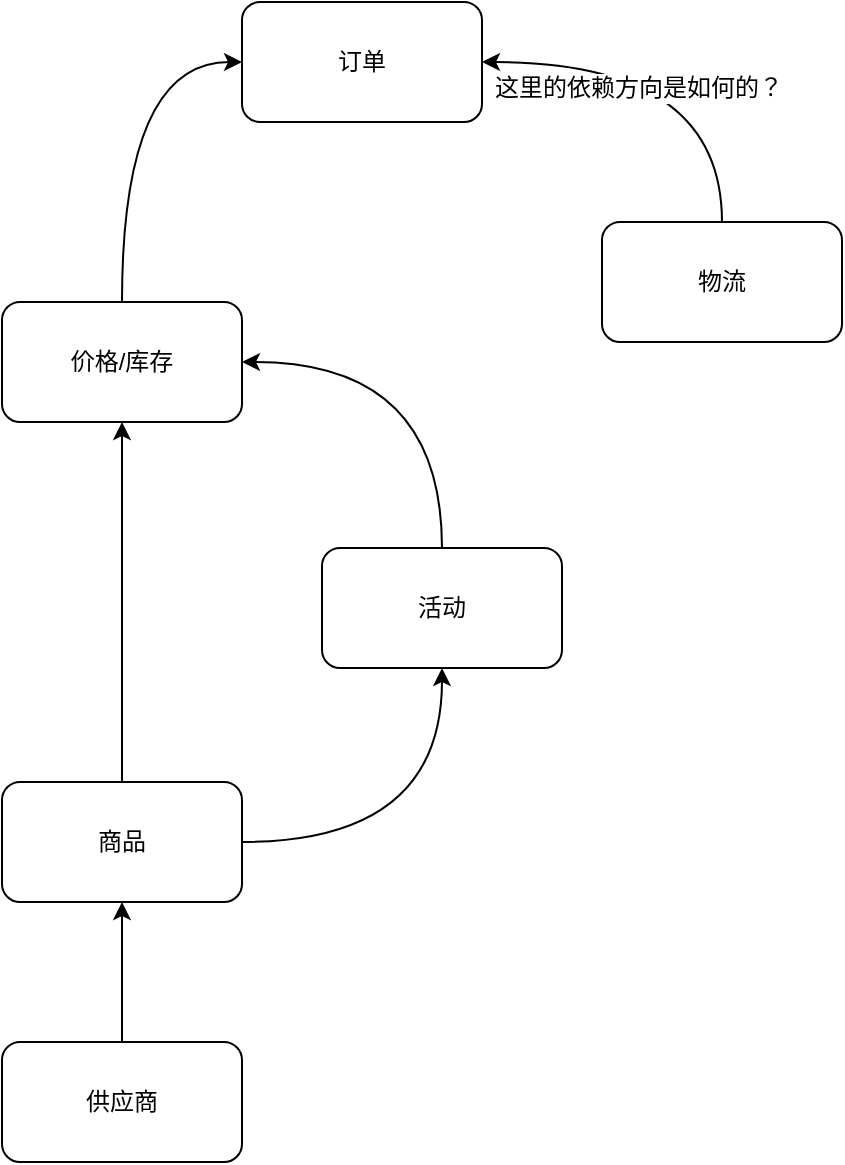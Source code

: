 <mxfile type="github" version="12.9.4" pages="2">
  <diagram id="e7e014a7-5840-1c2e-5031-d8a46d1fe8dd" name="域划分及依赖关系">
    <mxGraphModel grid="1" shadow="0" math="0" background="#ffffff" pageHeight="826" pageWidth="1169" pageScale="1" page="1" fold="1" arrows="1" connect="1" tooltips="1" guides="1" gridSize="10" dy="912" dx="1422">
      <root>
        <mxCell id="0" />
        <mxCell id="1" parent="0" />
        <mxCell id="yR1TMCCngbWYEgnoR-3_-47" value="" parent="1" style="edgeStyle=orthogonalEdgeStyle;rounded=0;orthogonalLoop=1;jettySize=auto;html=1;" edge="1" target="yR1TMCCngbWYEgnoR-3_-43" source="yR1TMCCngbWYEgnoR-3_-41">
          <mxGeometry as="geometry" relative="1" />
        </mxCell>
        <mxCell id="yR1TMCCngbWYEgnoR-3_-48" parent="1" style="edgeStyle=orthogonalEdgeStyle;rounded=0;orthogonalLoop=1;jettySize=auto;html=1;entryX=0.5;entryY=1;entryDx=0;entryDy=0;curved=1;" edge="1" target="yR1TMCCngbWYEgnoR-3_-44" source="yR1TMCCngbWYEgnoR-3_-41">
          <mxGeometry as="geometry" relative="1" />
        </mxCell>
        <mxCell id="yR1TMCCngbWYEgnoR-3_-41" value="商品" parent="1" vertex="1" style="rounded=1;whiteSpace=wrap;html=1;">
          <mxGeometry as="geometry" height="60" width="120" y="470" x="50" />
        </mxCell>
        <mxCell id="yR1TMCCngbWYEgnoR-3_-46" value="" parent="1" style="edgeStyle=orthogonalEdgeStyle;rounded=0;orthogonalLoop=1;jettySize=auto;html=1;curved=1;" edge="1" target="yR1TMCCngbWYEgnoR-3_-41" source="yR1TMCCngbWYEgnoR-3_-42">
          <mxGeometry as="geometry" relative="1" />
        </mxCell>
        <mxCell id="yR1TMCCngbWYEgnoR-3_-42" value="供应商" parent="1" vertex="1" style="rounded=1;whiteSpace=wrap;html=1;">
          <mxGeometry as="geometry" height="60" width="120" y="600" x="50" />
        </mxCell>
        <mxCell id="yR1TMCCngbWYEgnoR-3_-49" parent="1" style="edgeStyle=orthogonalEdgeStyle;rounded=0;orthogonalLoop=1;jettySize=auto;html=1;exitX=0.5;exitY=0;exitDx=0;exitDy=0;entryX=0;entryY=0.5;entryDx=0;entryDy=0;curved=1;" edge="1" target="yR1TMCCngbWYEgnoR-3_-45" source="yR1TMCCngbWYEgnoR-3_-43">
          <mxGeometry as="geometry" relative="1" />
        </mxCell>
        <mxCell id="yR1TMCCngbWYEgnoR-3_-43" value="价格/库存" parent="1" vertex="1" style="rounded=1;whiteSpace=wrap;html=1;">
          <mxGeometry as="geometry" height="60" width="120" y="230" x="50" />
        </mxCell>
        <mxCell id="yR1TMCCngbWYEgnoR-3_-51" parent="1" style="rounded=0;orthogonalLoop=1;jettySize=auto;html=1;entryX=1;entryY=0.5;entryDx=0;entryDy=0;exitX=0.5;exitY=0;exitDx=0;exitDy=0;elbow=vertical;edgeStyle=orthogonalEdgeStyle;curved=1;" edge="1" target="yR1TMCCngbWYEgnoR-3_-43" source="yR1TMCCngbWYEgnoR-3_-44">
          <mxGeometry as="geometry" relative="1" />
        </mxCell>
        <mxCell id="yR1TMCCngbWYEgnoR-3_-44" value="活动" parent="1" vertex="1" style="rounded=1;whiteSpace=wrap;html=1;">
          <mxGeometry as="geometry" height="60" width="120" y="353" x="210" />
        </mxCell>
        <mxCell id="yR1TMCCngbWYEgnoR-3_-45" value="订单" parent="1" vertex="1" style="rounded=1;whiteSpace=wrap;html=1;">
          <mxGeometry as="geometry" height="60" width="120" y="80" x="170" />
        </mxCell>
        <mxCell id="yR1TMCCngbWYEgnoR-3_-55" parent="1" style="edgeStyle=orthogonalEdgeStyle;curved=1;rounded=0;orthogonalLoop=1;jettySize=auto;html=1;exitX=0.5;exitY=0;exitDx=0;exitDy=0;entryX=1;entryY=0.5;entryDx=0;entryDy=0;" edge="1" target="yR1TMCCngbWYEgnoR-3_-45" source="yR1TMCCngbWYEgnoR-3_-53">
          <mxGeometry as="geometry" relative="1" />
        </mxCell>
        <mxCell id="yR1TMCCngbWYEgnoR-3_-56" value="这里的依赖方向是如何的？" parent="yR1TMCCngbWYEgnoR-3_-55" vertex="1" style="text;html=1;align=center;verticalAlign=middle;resizable=0;points=[];labelBackgroundColor=#ffffff;" connectable="0">
          <mxGeometry as="geometry" y="13" x="0.22" relative="1">
            <mxPoint as="offset" />
          </mxGeometry>
        </mxCell>
        <mxCell id="yR1TMCCngbWYEgnoR-3_-53" value="物流" parent="1" vertex="1" style="rounded=1;whiteSpace=wrap;html=1;">
          <mxGeometry as="geometry" height="60" width="120" y="190" x="350" />
        </mxCell>
      </root>
    </mxGraphModel>
  </diagram>
  <diagram id="Oza5TP0B8G4q6x-57-xQ" name="业务实体1对1关系的设计">
    <mxGraphModel grid="1" shadow="0" math="0" pageHeight="1169" pageWidth="827" pageScale="1" page="1" fold="1" arrows="1" connect="1" tooltips="1" guides="1" gridSize="10" dy="912" dx="1422">
      <root>
        <mxCell id="g_I85KlBNZ0irVnc1Mws-0" />
        <mxCell id="g_I85KlBNZ0irVnc1Mws-1" parent="g_I85KlBNZ0irVnc1Mws-0" />
        <mxCell id="g_I85KlBNZ0irVnc1Mws-2" value="" parent="g_I85KlBNZ0irVnc1Mws-1" style="edgeStyle=orthogonalEdgeStyle;curved=1;rounded=0;orthogonalLoop=1;jettySize=auto;html=1;exitX=0.5;exitY=0;exitDx=0;exitDy=0;entryX=0;entryY=0.5;entryDx=0;entryDy=0;" edge="1" target="g_I85KlBNZ0irVnc1Mws-9" source="g_I85KlBNZ0irVnc1Mws-8">
          <mxGeometry as="geometry" relative="1" />
        </mxCell>
        <mxCell id="g_I85KlBNZ0irVnc1Mws-3" value="&lt;b&gt;1&lt;/b&gt;" parent="g_I85KlBNZ0irVnc1Mws-2" vertex="1" style="text;html=1;align=center;verticalAlign=middle;resizable=0;points=[];labelBackgroundColor=#ffffff;" connectable="0">
          <mxGeometry as="geometry" x="-0.868" relative="1">
            <mxPoint as="offset" />
          </mxGeometry>
        </mxCell>
        <mxCell id="g_I85KlBNZ0irVnc1Mws-4" value="1" parent="g_I85KlBNZ0irVnc1Mws-2" vertex="1" style="text;html=1;align=center;verticalAlign=middle;resizable=0;points=[];labelBackgroundColor=#ffffff;" connectable="0">
          <mxGeometry as="geometry" y="1" x="0.837" relative="1">
            <mxPoint as="offset" />
          </mxGeometry>
        </mxCell>
        <mxCell id="g_I85KlBNZ0irVnc1Mws-5" parent="g_I85KlBNZ0irVnc1Mws-1" style="edgeStyle=orthogonalEdgeStyle;curved=1;rounded=0;orthogonalLoop=1;jettySize=auto;html=1;exitX=0.5;exitY=1;exitDx=0;exitDy=0;entryX=0;entryY=0.5;entryDx=0;entryDy=0;" edge="1" target="g_I85KlBNZ0irVnc1Mws-10" source="g_I85KlBNZ0irVnc1Mws-8">
          <mxGeometry as="geometry" relative="1" />
        </mxCell>
        <mxCell id="g_I85KlBNZ0irVnc1Mws-6" value="&lt;b&gt;1&lt;/b&gt;" parent="g_I85KlBNZ0irVnc1Mws-5" vertex="1" style="text;html=1;align=center;verticalAlign=middle;resizable=0;points=[];labelBackgroundColor=#ffffff;" connectable="0">
          <mxGeometry as="geometry" y="-1" x="-0.882" relative="1">
            <mxPoint as="offset" />
          </mxGeometry>
        </mxCell>
        <mxCell id="g_I85KlBNZ0irVnc1Mws-7" value="1" parent="g_I85KlBNZ0irVnc1Mws-5" vertex="1" style="text;html=1;align=center;verticalAlign=middle;resizable=0;points=[];labelBackgroundColor=#ffffff;" connectable="0">
          <mxGeometry as="geometry" y="4" x="0.818" relative="1">
            <mxPoint as="offset" />
          </mxGeometry>
        </mxCell>
        <mxCell id="g_I85KlBNZ0irVnc1Mws-8" value="A" parent="g_I85KlBNZ0irVnc1Mws-1" vertex="1" style="rounded=1;whiteSpace=wrap;html=1;">
          <mxGeometry as="geometry" height="60" width="120" y="150" x="310" />
        </mxCell>
        <mxCell id="g_I85KlBNZ0irVnc1Mws-9" value="B" parent="g_I85KlBNZ0irVnc1Mws-1" vertex="1" style="rounded=1;whiteSpace=wrap;html=1;">
          <mxGeometry as="geometry" height="60" width="120" y="60" x="540" />
        </mxCell>
        <mxCell id="g_I85KlBNZ0irVnc1Mws-10" value="C" parent="g_I85KlBNZ0irVnc1Mws-1" vertex="1" style="rounded=1;whiteSpace=wrap;html=1;">
          <mxGeometry as="geometry" height="60" width="120" y="240" x="540" />
        </mxCell>
        <mxCell id="g_I85KlBNZ0irVnc1Mws-11" value="" parent="g_I85KlBNZ0irVnc1Mws-1" style="edgeStyle=orthogonalEdgeStyle;curved=1;rounded=0;orthogonalLoop=1;jettySize=auto;html=1;exitX=0.5;exitY=0;exitDx=0;exitDy=0;entryX=0;entryY=0.5;entryDx=0;entryDy=0;" edge="1" target="g_I85KlBNZ0irVnc1Mws-18" source="g_I85KlBNZ0irVnc1Mws-17">
          <mxGeometry as="geometry" relative="1" />
        </mxCell>
        <mxCell id="g_I85KlBNZ0irVnc1Mws-12" value="&lt;b&gt;1&lt;/b&gt;" parent="g_I85KlBNZ0irVnc1Mws-11" vertex="1" style="text;html=1;align=center;verticalAlign=middle;resizable=0;points=[];labelBackgroundColor=#ffffff;" connectable="0">
          <mxGeometry as="geometry" x="-0.868" relative="1">
            <mxPoint as="offset" />
          </mxGeometry>
        </mxCell>
        <mxCell id="g_I85KlBNZ0irVnc1Mws-13" value="1" parent="g_I85KlBNZ0irVnc1Mws-11" vertex="1" style="text;html=1;align=center;verticalAlign=middle;resizable=0;points=[];labelBackgroundColor=#ffffff;" connectable="0">
          <mxGeometry as="geometry" y="1" x="0.837" relative="1">
            <mxPoint as="offset" />
          </mxGeometry>
        </mxCell>
        <mxCell id="g_I85KlBNZ0irVnc1Mws-14" parent="g_I85KlBNZ0irVnc1Mws-1" style="edgeStyle=orthogonalEdgeStyle;curved=1;rounded=0;orthogonalLoop=1;jettySize=auto;html=1;exitX=0.5;exitY=1;exitDx=0;exitDy=0;entryX=0;entryY=0.5;entryDx=0;entryDy=0;" edge="1" target="g_I85KlBNZ0irVnc1Mws-19" source="g_I85KlBNZ0irVnc1Mws-17">
          <mxGeometry as="geometry" relative="1" />
        </mxCell>
        <mxCell id="g_I85KlBNZ0irVnc1Mws-15" value="&lt;b&gt;1&lt;/b&gt;" parent="g_I85KlBNZ0irVnc1Mws-14" vertex="1" style="text;html=1;align=center;verticalAlign=middle;resizable=0;points=[];labelBackgroundColor=#ffffff;" connectable="0">
          <mxGeometry as="geometry" y="-1" x="-0.882" relative="1">
            <mxPoint as="offset" />
          </mxGeometry>
        </mxCell>
        <mxCell id="g_I85KlBNZ0irVnc1Mws-16" value="1" parent="g_I85KlBNZ0irVnc1Mws-14" vertex="1" style="text;html=1;align=center;verticalAlign=middle;resizable=0;points=[];labelBackgroundColor=#ffffff;" connectable="0">
          <mxGeometry as="geometry" y="4" x="0.818" relative="1">
            <mxPoint as="offset" />
          </mxGeometry>
        </mxCell>
        <mxCell id="g_I85KlBNZ0irVnc1Mws-17" value="A" parent="g_I85KlBNZ0irVnc1Mws-1" vertex="1" style="rounded=1;whiteSpace=wrap;html=1;">
          <mxGeometry as="geometry" height="60" width="120" y="510" x="80" />
        </mxCell>
        <mxCell id="g_I85KlBNZ0irVnc1Mws-18" value="B（Bid, Aid）" parent="g_I85KlBNZ0irVnc1Mws-1" vertex="1" style="rounded=1;whiteSpace=wrap;html=1;">
          <mxGeometry as="geometry" height="60" width="120" y="420" x="310" />
        </mxCell>
        <mxCell id="g_I85KlBNZ0irVnc1Mws-19" value="C （Cid, Aid）" parent="g_I85KlBNZ0irVnc1Mws-1" vertex="1" style="rounded=1;whiteSpace=wrap;html=1;">
          <mxGeometry as="geometry" height="60" width="120" y="600" x="310" />
        </mxCell>
        <mxCell id="g_I85KlBNZ0irVnc1Mws-29" value="" parent="g_I85KlBNZ0irVnc1Mws-1" style="edgeStyle=orthogonalEdgeStyle;curved=1;rounded=0;orthogonalLoop=1;jettySize=auto;html=1;exitX=0.5;exitY=0;exitDx=0;exitDy=0;entryX=0;entryY=0.5;entryDx=0;entryDy=0;" edge="1" target="g_I85KlBNZ0irVnc1Mws-36" source="g_I85KlBNZ0irVnc1Mws-35">
          <mxGeometry as="geometry" relative="1" />
        </mxCell>
        <mxCell id="g_I85KlBNZ0irVnc1Mws-30" value="&lt;b&gt;1&lt;/b&gt;" parent="g_I85KlBNZ0irVnc1Mws-29" vertex="1" style="text;html=1;align=center;verticalAlign=middle;resizable=0;points=[];labelBackgroundColor=#ffffff;" connectable="0">
          <mxGeometry as="geometry" x="-0.868" relative="1">
            <mxPoint as="offset" />
          </mxGeometry>
        </mxCell>
        <mxCell id="g_I85KlBNZ0irVnc1Mws-31" value="1" parent="g_I85KlBNZ0irVnc1Mws-29" vertex="1" style="text;html=1;align=center;verticalAlign=middle;resizable=0;points=[];labelBackgroundColor=#ffffff;" connectable="0">
          <mxGeometry as="geometry" y="1" x="0.837" relative="1">
            <mxPoint as="offset" />
          </mxGeometry>
        </mxCell>
        <mxCell id="g_I85KlBNZ0irVnc1Mws-32" parent="g_I85KlBNZ0irVnc1Mws-1" style="edgeStyle=orthogonalEdgeStyle;curved=1;rounded=0;orthogonalLoop=1;jettySize=auto;html=1;exitX=0.5;exitY=1;exitDx=0;exitDy=0;entryX=0;entryY=0.5;entryDx=0;entryDy=0;" edge="1" target="g_I85KlBNZ0irVnc1Mws-37" source="g_I85KlBNZ0irVnc1Mws-35">
          <mxGeometry as="geometry" relative="1" />
        </mxCell>
        <mxCell id="g_I85KlBNZ0irVnc1Mws-33" value="&lt;b&gt;1&lt;/b&gt;" parent="g_I85KlBNZ0irVnc1Mws-32" vertex="1" style="text;html=1;align=center;verticalAlign=middle;resizable=0;points=[];labelBackgroundColor=#ffffff;" connectable="0">
          <mxGeometry as="geometry" y="-1" x="-0.882" relative="1">
            <mxPoint as="offset" />
          </mxGeometry>
        </mxCell>
        <mxCell id="g_I85KlBNZ0irVnc1Mws-34" value="1" parent="g_I85KlBNZ0irVnc1Mws-32" vertex="1" style="text;html=1;align=center;verticalAlign=middle;resizable=0;points=[];labelBackgroundColor=#ffffff;" connectable="0">
          <mxGeometry as="geometry" y="4" x="0.818" relative="1">
            <mxPoint as="offset" />
          </mxGeometry>
        </mxCell>
        <mxCell id="g_I85KlBNZ0irVnc1Mws-35" value="A&lt;br&gt;（Aid, type, Bid/Cid）" parent="g_I85KlBNZ0irVnc1Mws-1" vertex="1" style="rounded=1;whiteSpace=wrap;html=1;">
          <mxGeometry as="geometry" height="60" width="120" y="510" x="510" />
        </mxCell>
        <mxCell id="g_I85KlBNZ0irVnc1Mws-36" value="B" parent="g_I85KlBNZ0irVnc1Mws-1" vertex="1" style="rounded=1;whiteSpace=wrap;html=1;">
          <mxGeometry as="geometry" height="60" width="120" y="420" x="740" />
        </mxCell>
        <mxCell id="g_I85KlBNZ0irVnc1Mws-37" value="C" parent="g_I85KlBNZ0irVnc1Mws-1" vertex="1" style="rounded=1;whiteSpace=wrap;html=1;">
          <mxGeometry as="geometry" height="60" width="120" y="600" x="740" />
        </mxCell>
        <mxCell id="g_I85KlBNZ0irVnc1Mws-38" value="解决方案1" parent="g_I85KlBNZ0irVnc1Mws-1" vertex="1" style="text;html=1;strokeColor=none;fillColor=none;align=center;verticalAlign=middle;whiteSpace=wrap;rounded=0;fontSize=17;fontStyle=1">
          <mxGeometry as="geometry" height="20" width="90" y="370" x="230" />
        </mxCell>
        <mxCell id="g_I85KlBNZ0irVnc1Mws-40" value="解决方案2" parent="g_I85KlBNZ0irVnc1Mws-1" vertex="1" style="text;html=1;strokeColor=none;fillColor=none;align=center;verticalAlign=middle;whiteSpace=wrap;rounded=0;fontSize=17;fontStyle=1">
          <mxGeometry as="geometry" height="20" width="90" y="370" x="710" />
        </mxCell>
        <mxCell id="g_I85KlBNZ0irVnc1Mws-41" value="问题域" parent="g_I85KlBNZ0irVnc1Mws-1" vertex="1" style="text;html=1;strokeColor=none;fillColor=none;align=center;verticalAlign=middle;whiteSpace=wrap;rounded=0;fontSize=17;fontStyle=1">
          <mxGeometry as="geometry" height="20" width="70" y="10" x="430" />
        </mxCell>
        <mxCell id="g_I85KlBNZ0irVnc1Mws-42" value="如何选择？优缺点?" parent="g_I85KlBNZ0irVnc1Mws-1" vertex="1" style="text;html=1;strokeColor=none;fillColor=none;align=center;verticalAlign=middle;whiteSpace=wrap;rounded=0;fontSize=17;fontStyle=1;fontColor=#FF6666;">
          <mxGeometry as="geometry" height="20" width="190" y="370" x="430" />
        </mxCell>
      </root>
    </mxGraphModel>
  </diagram>
</mxfile>
